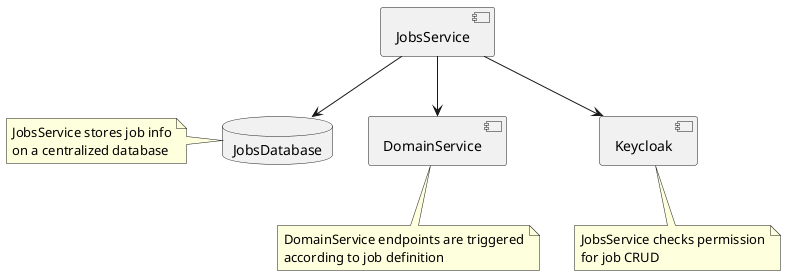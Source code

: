 @startuml

[JobsService] --> JobsDatabase
note left of JobsDatabase
    JobsService stores job info
    on a centralized database
end note

[JobsService] --> [DomainService]
note bottom of [DomainService]
    DomainService endpoints are triggered
    according to job definition
end note

[JobsService] --> [Keycloak]
note bottom of [Keycloak]
    JobsService checks permission
    for job CRUD
end note


database JobsDatabase {
}

@enduml